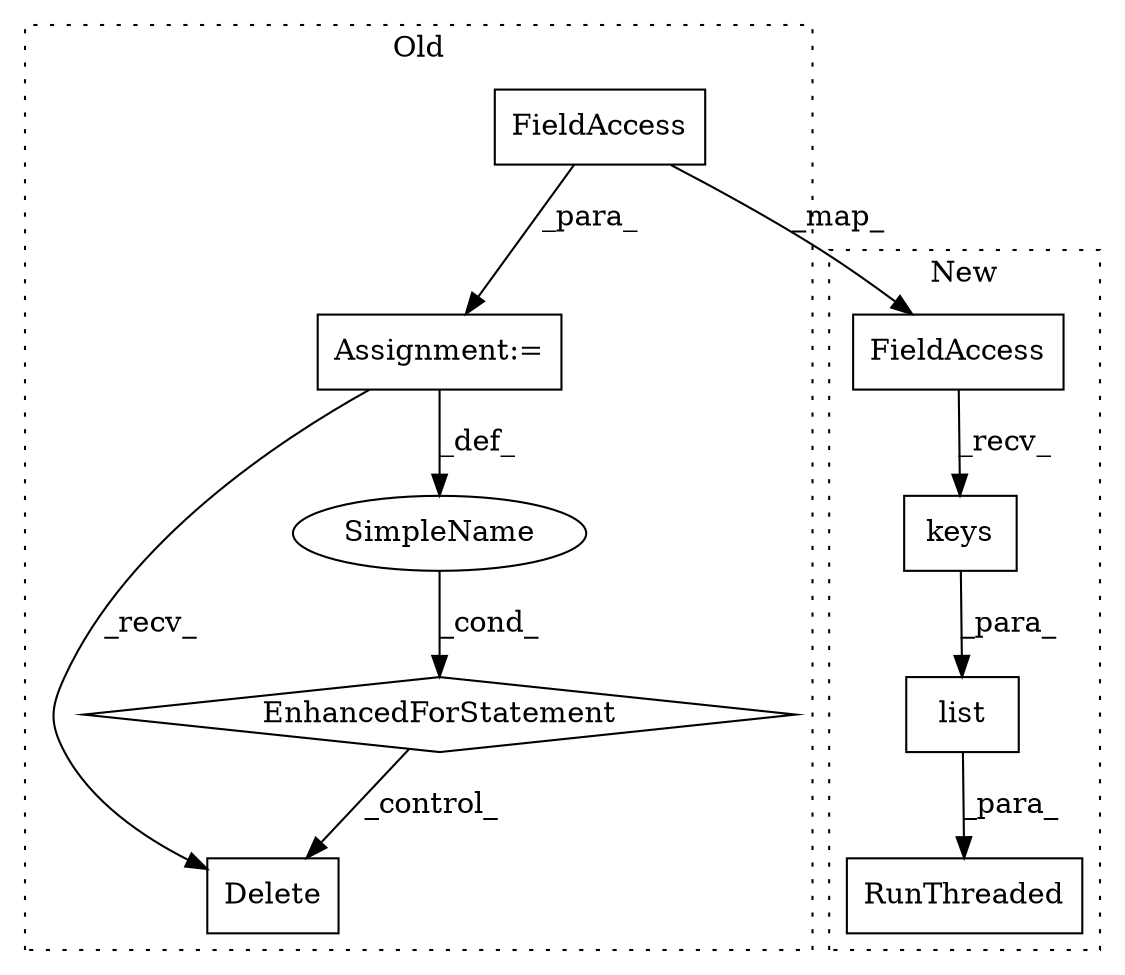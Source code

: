 digraph G {
subgraph cluster0 {
1 [label="Delete" a="32" s="7939" l="8" shape="box"];
3 [label="SimpleName" a="42" s="7875" l="2" shape="ellipse"];
4 [label="EnhancedForStatement" a="70" s="7811,7901" l="57,2" shape="diamond"];
7 [label="Assignment:=" a="7" s="7811,7901" l="57,2" shape="box"];
9 [label="FieldAccess" a="22" s="7880" l="21" shape="box"];
label = "Old";
style="dotted";
}
subgraph cluster1 {
2 [label="RunThreaded" a="32" s="8083,8172" l="12,1" shape="box"];
5 [label="keys" a="32" s="8165" l="6" shape="box"];
6 [label="list" a="32" s="8138,8171" l="5,1" shape="box"];
8 [label="FieldAccess" a="22" s="8143" l="21" shape="box"];
label = "New";
style="dotted";
}
3 -> 4 [label="_cond_"];
4 -> 1 [label="_control_"];
5 -> 6 [label="_para_"];
6 -> 2 [label="_para_"];
7 -> 3 [label="_def_"];
7 -> 1 [label="_recv_"];
8 -> 5 [label="_recv_"];
9 -> 7 [label="_para_"];
9 -> 8 [label="_map_"];
}